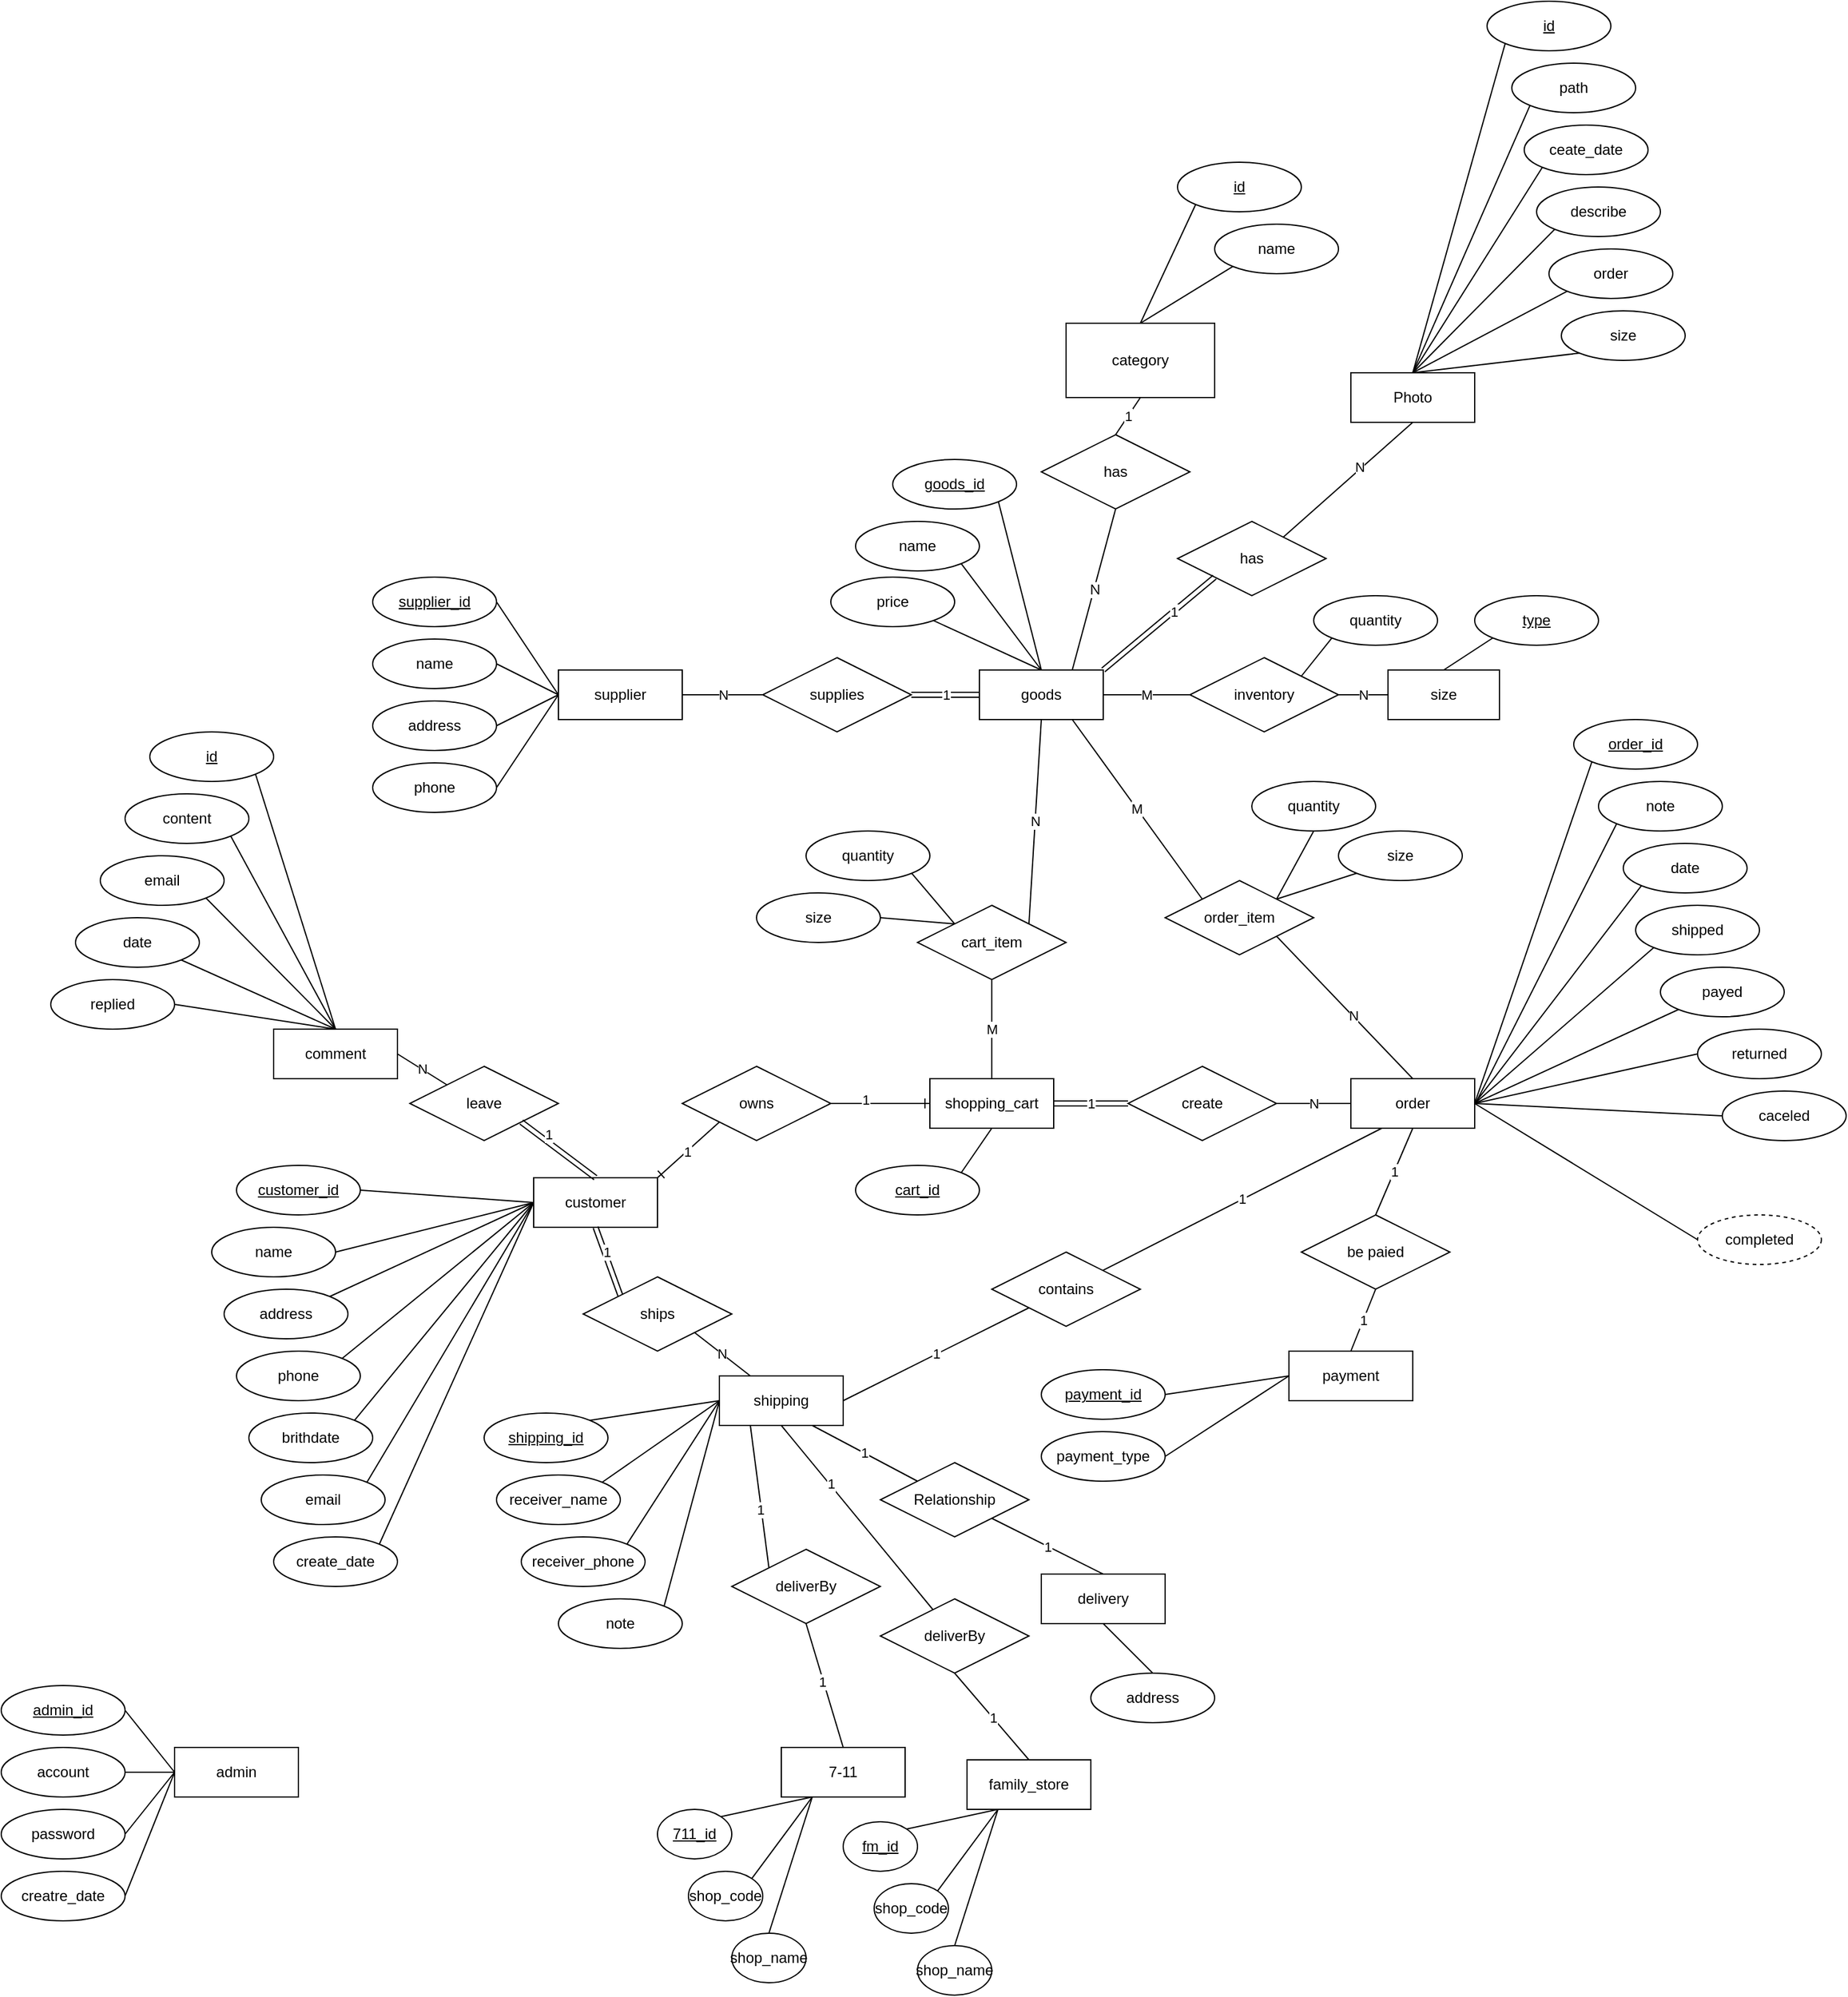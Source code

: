 <mxfile version="13.10.4" type="github">
  <diagram id="R2lEEEUBdFMjLlhIrx00" name="Page-1">
    <mxGraphModel dx="1838" dy="616" grid="1" gridSize="10" guides="1" tooltips="1" connect="1" arrows="1" fold="1" page="1" pageScale="1" pageWidth="850" pageHeight="1100" math="0" shadow="0" extFonts="Permanent Marker^https://fonts.googleapis.com/css?family=Permanent+Marker">
      <root>
        <mxCell id="0" />
        <mxCell id="1" parent="0" />
        <mxCell id="oOxEvFH_zBwJxt1--HLs-2" value="supplier" style="rounded=0;whiteSpace=wrap;html=1;" parent="1" vertex="1">
          <mxGeometry x="200" y="750" width="100" height="40" as="geometry" />
        </mxCell>
        <mxCell id="oOxEvFH_zBwJxt1--HLs-12" value="goods" style="whiteSpace=wrap;html=1;align=center;" parent="1" vertex="1">
          <mxGeometry x="540" y="750" width="100" height="40" as="geometry" />
        </mxCell>
        <mxCell id="oOxEvFH_zBwJxt1--HLs-14" value="supplies" style="shape=rhombus;perimeter=rhombusPerimeter;whiteSpace=wrap;html=1;align=center;" parent="1" vertex="1">
          <mxGeometry x="365" y="740" width="120" height="60" as="geometry" />
        </mxCell>
        <mxCell id="oOxEvFH_zBwJxt1--HLs-15" value="N" style="endArrow=none;html=1;rounded=0;exitX=1;exitY=0.5;exitDx=0;exitDy=0;entryX=0;entryY=0.5;entryDx=0;entryDy=0;" parent="1" source="oOxEvFH_zBwJxt1--HLs-2" target="oOxEvFH_zBwJxt1--HLs-14" edge="1">
          <mxGeometry relative="1" as="geometry">
            <mxPoint x="270" y="825" as="sourcePoint" />
            <mxPoint x="430" y="825" as="targetPoint" />
          </mxGeometry>
        </mxCell>
        <mxCell id="oOxEvFH_zBwJxt1--HLs-24" value="name" style="ellipse;whiteSpace=wrap;html=1;align=center;" parent="1" vertex="1">
          <mxGeometry x="440" y="630" width="100" height="40" as="geometry" />
        </mxCell>
        <mxCell id="oOxEvFH_zBwJxt1--HLs-25" value="price" style="ellipse;whiteSpace=wrap;html=1;align=center;" parent="1" vertex="1">
          <mxGeometry x="420" y="675" width="100" height="40" as="geometry" />
        </mxCell>
        <mxCell id="oOxEvFH_zBwJxt1--HLs-26" value="size" style="whiteSpace=wrap;html=1;align=center;" parent="1" vertex="1">
          <mxGeometry x="870" y="750" width="90" height="40" as="geometry" />
        </mxCell>
        <mxCell id="oOxEvFH_zBwJxt1--HLs-31" value="inventory" style="shape=rhombus;perimeter=rhombusPerimeter;whiteSpace=wrap;html=1;align=center;" parent="1" vertex="1">
          <mxGeometry x="710" y="740" width="120" height="60" as="geometry" />
        </mxCell>
        <mxCell id="oOxEvFH_zBwJxt1--HLs-35" value="type" style="ellipse;whiteSpace=wrap;html=1;align=center;fontStyle=4" parent="1" vertex="1">
          <mxGeometry x="940" y="690" width="100" height="40" as="geometry" />
        </mxCell>
        <mxCell id="oOxEvFH_zBwJxt1--HLs-39" value="customer" style="whiteSpace=wrap;html=1;align=center;" parent="1" vertex="1">
          <mxGeometry x="180" y="1160" width="100" height="40" as="geometry" />
        </mxCell>
        <mxCell id="oOxEvFH_zBwJxt1--HLs-50" value="brithdate" style="ellipse;whiteSpace=wrap;html=1;align=center;" parent="1" vertex="1">
          <mxGeometry x="-50" y="1350" width="100" height="40" as="geometry" />
        </mxCell>
        <mxCell id="oOxEvFH_zBwJxt1--HLs-52" value="customer_id" style="ellipse;whiteSpace=wrap;html=1;align=center;fontStyle=4;" parent="1" vertex="1">
          <mxGeometry x="-60" y="1150" width="100" height="40" as="geometry" />
        </mxCell>
        <mxCell id="oOxEvFH_zBwJxt1--HLs-54" value="name" style="ellipse;whiteSpace=wrap;html=1;align=center;" parent="1" vertex="1">
          <mxGeometry x="-80" y="1200" width="100" height="40" as="geometry" />
        </mxCell>
        <mxCell id="oOxEvFH_zBwJxt1--HLs-56" value="address" style="ellipse;whiteSpace=wrap;html=1;align=center;" parent="1" vertex="1">
          <mxGeometry x="-70" y="1250" width="100" height="40" as="geometry" />
        </mxCell>
        <mxCell id="oOxEvFH_zBwJxt1--HLs-59" value="phone" style="ellipse;whiteSpace=wrap;html=1;align=center;" parent="1" vertex="1">
          <mxGeometry x="-60" y="1300" width="100" height="40" as="geometry" />
        </mxCell>
        <mxCell id="oOxEvFH_zBwJxt1--HLs-62" value="owns" style="shape=rhombus;perimeter=rhombusPerimeter;whiteSpace=wrap;html=1;align=center;" parent="1" vertex="1">
          <mxGeometry x="300" y="1070" width="120" height="60" as="geometry" />
        </mxCell>
        <mxCell id="oOxEvFH_zBwJxt1--HLs-65" value="shopping_cart" style="whiteSpace=wrap;html=1;align=center;" parent="1" vertex="1">
          <mxGeometry x="500" y="1080" width="100" height="40" as="geometry" />
        </mxCell>
        <mxCell id="oOxEvFH_zBwJxt1--HLs-66" value="" style="edgeStyle=entityRelationEdgeStyle;fontSize=12;html=1;endArrow=ERone;endFill=1;exitX=1;exitY=0.5;exitDx=0;exitDy=0;entryX=0;entryY=0.5;entryDx=0;entryDy=0;" parent="1" source="oOxEvFH_zBwJxt1--HLs-62" target="oOxEvFH_zBwJxt1--HLs-65" edge="1">
          <mxGeometry width="100" height="100" relative="1" as="geometry">
            <mxPoint x="520" y="1010" as="sourcePoint" />
            <mxPoint x="620" y="910" as="targetPoint" />
          </mxGeometry>
        </mxCell>
        <mxCell id="XBgGQnRStCOIRxieUEA--50" value="1" style="edgeLabel;html=1;align=center;verticalAlign=middle;resizable=0;points=[];" parent="oOxEvFH_zBwJxt1--HLs-66" vertex="1" connectable="0">
          <mxGeometry x="-0.3" y="3" relative="1" as="geometry">
            <mxPoint as="offset" />
          </mxGeometry>
        </mxCell>
        <mxCell id="oOxEvFH_zBwJxt1--HLs-69" value="cart_id" style="ellipse;whiteSpace=wrap;html=1;align=center;fontStyle=4;" parent="1" vertex="1">
          <mxGeometry x="440" y="1150" width="100" height="40" as="geometry" />
        </mxCell>
        <mxCell id="oOxEvFH_zBwJxt1--HLs-85" value="email" style="ellipse;whiteSpace=wrap;html=1;align=center;" parent="1" vertex="1">
          <mxGeometry x="-40" y="1400" width="100" height="40" as="geometry" />
        </mxCell>
        <mxCell id="oOxEvFH_zBwJxt1--HLs-100" value="" style="fontSize=12;html=1;endArrow=ERone;endFill=1;entryX=1;entryY=0;entryDx=0;entryDy=0;exitX=0;exitY=1;exitDx=0;exitDy=0;" parent="1" source="oOxEvFH_zBwJxt1--HLs-62" target="oOxEvFH_zBwJxt1--HLs-39" edge="1">
          <mxGeometry width="100" height="100" relative="1" as="geometry">
            <mxPoint x="280" y="970" as="sourcePoint" />
            <mxPoint x="330" y="1100" as="targetPoint" />
          </mxGeometry>
        </mxCell>
        <mxCell id="XBgGQnRStCOIRxieUEA--49" value="1" style="edgeLabel;html=1;align=center;verticalAlign=middle;resizable=0;points=[];" parent="oOxEvFH_zBwJxt1--HLs-100" vertex="1" connectable="0">
          <mxGeometry x="0.061" relative="1" as="geometry">
            <mxPoint as="offset" />
          </mxGeometry>
        </mxCell>
        <mxCell id="oOxEvFH_zBwJxt1--HLs-104" value="quantity" style="ellipse;whiteSpace=wrap;html=1;align=center;" parent="1" vertex="1">
          <mxGeometry x="400" y="880" width="100" height="40" as="geometry" />
        </mxCell>
        <mxCell id="oOxEvFH_zBwJxt1--HLs-108" value="" style="endArrow=none;html=1;rounded=0;entryX=1;entryY=1;entryDx=0;entryDy=0;exitX=0;exitY=0;exitDx=0;exitDy=0;" parent="1" source="oOxEvFH_zBwJxt1--HLs-117" target="oOxEvFH_zBwJxt1--HLs-104" edge="1">
          <mxGeometry relative="1" as="geometry">
            <mxPoint x="425" y="890" as="sourcePoint" />
            <mxPoint x="650" y="940" as="targetPoint" />
          </mxGeometry>
        </mxCell>
        <mxCell id="oOxEvFH_zBwJxt1--HLs-109" value="supplier_id" style="ellipse;whiteSpace=wrap;html=1;align=center;fontStyle=4;" parent="1" vertex="1">
          <mxGeometry x="50" y="675" width="100" height="40" as="geometry" />
        </mxCell>
        <mxCell id="oOxEvFH_zBwJxt1--HLs-110" value="name" style="ellipse;whiteSpace=wrap;html=1;align=center;" parent="1" vertex="1">
          <mxGeometry x="50" y="725" width="100" height="40" as="geometry" />
        </mxCell>
        <mxCell id="oOxEvFH_zBwJxt1--HLs-111" value="address" style="ellipse;whiteSpace=wrap;html=1;align=center;" parent="1" vertex="1">
          <mxGeometry x="50" y="775" width="100" height="40" as="geometry" />
        </mxCell>
        <mxCell id="oOxEvFH_zBwJxt1--HLs-112" value="phone" style="ellipse;whiteSpace=wrap;html=1;align=center;" parent="1" vertex="1">
          <mxGeometry x="50" y="825" width="100" height="40" as="geometry" />
        </mxCell>
        <mxCell id="oOxEvFH_zBwJxt1--HLs-113" value="" style="endArrow=none;html=1;rounded=0;exitX=1;exitY=0.5;exitDx=0;exitDy=0;entryX=0;entryY=0.5;entryDx=0;entryDy=0;" parent="1" source="oOxEvFH_zBwJxt1--HLs-110" target="oOxEvFH_zBwJxt1--HLs-2" edge="1">
          <mxGeometry relative="1" as="geometry">
            <mxPoint x="190" y="679.5" as="sourcePoint" />
            <mxPoint x="350" y="679.5" as="targetPoint" />
          </mxGeometry>
        </mxCell>
        <mxCell id="oOxEvFH_zBwJxt1--HLs-114" value="" style="endArrow=none;html=1;rounded=0;exitX=1;exitY=0.5;exitDx=0;exitDy=0;entryX=0;entryY=0.5;entryDx=0;entryDy=0;" parent="1" source="oOxEvFH_zBwJxt1--HLs-109" target="oOxEvFH_zBwJxt1--HLs-2" edge="1">
          <mxGeometry relative="1" as="geometry">
            <mxPoint x="490" y="790" as="sourcePoint" />
            <mxPoint x="650" y="790" as="targetPoint" />
          </mxGeometry>
        </mxCell>
        <mxCell id="oOxEvFH_zBwJxt1--HLs-115" value="" style="endArrow=none;html=1;rounded=0;exitX=1;exitY=0.5;exitDx=0;exitDy=0;entryX=0;entryY=0.5;entryDx=0;entryDy=0;" parent="1" source="oOxEvFH_zBwJxt1--HLs-111" target="oOxEvFH_zBwJxt1--HLs-2" edge="1">
          <mxGeometry relative="1" as="geometry">
            <mxPoint x="490" y="790" as="sourcePoint" />
            <mxPoint x="650" y="790" as="targetPoint" />
          </mxGeometry>
        </mxCell>
        <mxCell id="oOxEvFH_zBwJxt1--HLs-116" value="" style="endArrow=none;html=1;rounded=0;exitX=1;exitY=0.5;exitDx=0;exitDy=0;entryX=0;entryY=0.5;entryDx=0;entryDy=0;" parent="1" source="oOxEvFH_zBwJxt1--HLs-112" target="oOxEvFH_zBwJxt1--HLs-2" edge="1">
          <mxGeometry relative="1" as="geometry">
            <mxPoint x="490" y="790" as="sourcePoint" />
            <mxPoint x="650" y="790" as="targetPoint" />
          </mxGeometry>
        </mxCell>
        <mxCell id="oOxEvFH_zBwJxt1--HLs-117" value="cart_item" style="shape=rhombus;perimeter=rhombusPerimeter;whiteSpace=wrap;html=1;align=center;" parent="1" vertex="1">
          <mxGeometry x="490" y="940" width="120" height="60" as="geometry" />
        </mxCell>
        <mxCell id="oOxEvFH_zBwJxt1--HLs-132" value="create" style="shape=rhombus;perimeter=rhombusPerimeter;whiteSpace=wrap;html=1;align=center;" parent="1" vertex="1">
          <mxGeometry x="660" y="1070" width="120" height="60" as="geometry" />
        </mxCell>
        <mxCell id="oOxEvFH_zBwJxt1--HLs-139" value="shipping" style="whiteSpace=wrap;html=1;align=center;" parent="1" vertex="1">
          <mxGeometry x="330" y="1320" width="100" height="40" as="geometry" />
        </mxCell>
        <mxCell id="oOxEvFH_zBwJxt1--HLs-140" value="shipping_id" style="ellipse;whiteSpace=wrap;html=1;align=center;fontStyle=4;" parent="1" vertex="1">
          <mxGeometry x="140" y="1350" width="100" height="40" as="geometry" />
        </mxCell>
        <mxCell id="oOxEvFH_zBwJxt1--HLs-141" value="" style="endArrow=none;html=1;rounded=0;entryX=0;entryY=0.5;entryDx=0;entryDy=0;exitX=1;exitY=0;exitDx=0;exitDy=0;" parent="1" source="oOxEvFH_zBwJxt1--HLs-140" target="oOxEvFH_zBwJxt1--HLs-139" edge="1">
          <mxGeometry relative="1" as="geometry">
            <mxPoint x="400" y="1520" as="sourcePoint" />
            <mxPoint x="450" y="1470" as="targetPoint" />
          </mxGeometry>
        </mxCell>
        <mxCell id="oOxEvFH_zBwJxt1--HLs-142" value="ships" style="shape=rhombus;perimeter=rhombusPerimeter;whiteSpace=wrap;html=1;align=center;" parent="1" vertex="1">
          <mxGeometry x="220" y="1240" width="120" height="60" as="geometry" />
        </mxCell>
        <mxCell id="oOxEvFH_zBwJxt1--HLs-159" value="order" style="whiteSpace=wrap;html=1;align=center;" parent="1" vertex="1">
          <mxGeometry x="840" y="1080" width="100" height="40" as="geometry" />
        </mxCell>
        <mxCell id="oOxEvFH_zBwJxt1--HLs-162" value="be paied" style="shape=rhombus;perimeter=rhombusPerimeter;whiteSpace=wrap;html=1;align=center;" parent="1" vertex="1">
          <mxGeometry x="800" y="1190" width="120" height="60" as="geometry" />
        </mxCell>
        <mxCell id="oOxEvFH_zBwJxt1--HLs-169" value="contains" style="shape=rhombus;perimeter=rhombusPerimeter;whiteSpace=wrap;html=1;align=center;" parent="1" vertex="1">
          <mxGeometry x="550" y="1220" width="120" height="60" as="geometry" />
        </mxCell>
        <mxCell id="oOxEvFH_zBwJxt1--HLs-170" value="order_id" style="ellipse;whiteSpace=wrap;html=1;align=center;fontStyle=4;" parent="1" vertex="1">
          <mxGeometry x="1020" y="790" width="100" height="40" as="geometry" />
        </mxCell>
        <mxCell id="oOxEvFH_zBwJxt1--HLs-171" value="" style="endArrow=none;html=1;rounded=0;shadow=0;exitX=1;exitY=0.5;exitDx=0;exitDy=0;entryX=0;entryY=1;entryDx=0;entryDy=0;" parent="1" source="oOxEvFH_zBwJxt1--HLs-159" target="oOxEvFH_zBwJxt1--HLs-170" edge="1">
          <mxGeometry relative="1" as="geometry">
            <mxPoint x="320" y="1110" as="sourcePoint" />
            <mxPoint x="480" y="1110" as="targetPoint" />
          </mxGeometry>
        </mxCell>
        <mxCell id="oOxEvFH_zBwJxt1--HLs-174" value="" style="endArrow=none;html=1;rounded=0;shadow=0;exitX=1;exitY=0.5;exitDx=0;exitDy=0;entryX=0;entryY=0.5;entryDx=0;entryDy=0;" parent="1" source="oOxEvFH_zBwJxt1--HLs-54" target="oOxEvFH_zBwJxt1--HLs-39" edge="1">
          <mxGeometry relative="1" as="geometry">
            <mxPoint x="90" y="1140" as="sourcePoint" />
            <mxPoint x="560" y="1150" as="targetPoint" />
          </mxGeometry>
        </mxCell>
        <mxCell id="oOxEvFH_zBwJxt1--HLs-176" value="" style="endArrow=none;html=1;rounded=0;shadow=0;exitX=1;exitY=0;exitDx=0;exitDy=0;entryX=0;entryY=0.5;entryDx=0;entryDy=0;" parent="1" source="oOxEvFH_zBwJxt1--HLs-56" target="oOxEvFH_zBwJxt1--HLs-39" edge="1">
          <mxGeometry relative="1" as="geometry">
            <mxPoint x="90" y="1190" as="sourcePoint" />
            <mxPoint x="130" y="1120" as="targetPoint" />
          </mxGeometry>
        </mxCell>
        <mxCell id="oOxEvFH_zBwJxt1--HLs-177" value="" style="endArrow=none;html=1;rounded=0;shadow=0;exitX=1;exitY=0;exitDx=0;exitDy=0;entryX=0;entryY=0.5;entryDx=0;entryDy=0;" parent="1" source="oOxEvFH_zBwJxt1--HLs-59" target="oOxEvFH_zBwJxt1--HLs-39" edge="1">
          <mxGeometry relative="1" as="geometry">
            <mxPoint x="90" y="1240" as="sourcePoint" />
            <mxPoint x="190" y="1150" as="targetPoint" />
          </mxGeometry>
        </mxCell>
        <mxCell id="oOxEvFH_zBwJxt1--HLs-178" value="" style="endArrow=none;html=1;rounded=0;shadow=0;exitX=1;exitY=0;exitDx=0;exitDy=0;entryX=0;entryY=0.5;entryDx=0;entryDy=0;" parent="1" source="oOxEvFH_zBwJxt1--HLs-50" target="oOxEvFH_zBwJxt1--HLs-39" edge="1">
          <mxGeometry relative="1" as="geometry">
            <mxPoint x="90" y="1290" as="sourcePoint" />
            <mxPoint x="200" y="1160" as="targetPoint" />
          </mxGeometry>
        </mxCell>
        <mxCell id="oOxEvFH_zBwJxt1--HLs-179" value="" style="endArrow=none;html=1;rounded=0;shadow=0;entryX=0;entryY=0.5;entryDx=0;entryDy=0;exitX=1;exitY=0.5;exitDx=0;exitDy=0;" parent="1" source="oOxEvFH_zBwJxt1--HLs-52" target="oOxEvFH_zBwJxt1--HLs-39" edge="1">
          <mxGeometry relative="1" as="geometry">
            <mxPoint x="70" y="1290" as="sourcePoint" />
            <mxPoint x="140" y="1160" as="targetPoint" />
          </mxGeometry>
        </mxCell>
        <mxCell id="oOxEvFH_zBwJxt1--HLs-180" value="" style="endArrow=none;html=1;rounded=0;shadow=0;exitX=1;exitY=0;exitDx=0;exitDy=0;entryX=0;entryY=0.5;entryDx=0;entryDy=0;" parent="1" source="oOxEvFH_zBwJxt1--HLs-85" target="oOxEvFH_zBwJxt1--HLs-39" edge="1">
          <mxGeometry relative="1" as="geometry">
            <mxPoint x="90" y="1390" as="sourcePoint" />
            <mxPoint x="220" y="1180" as="targetPoint" />
          </mxGeometry>
        </mxCell>
        <mxCell id="oOxEvFH_zBwJxt1--HLs-181" value="" style="endArrow=none;html=1;rounded=0;entryX=1;entryY=1;entryDx=0;entryDy=0;exitX=0.5;exitY=0;exitDx=0;exitDy=0;" parent="1" source="oOxEvFH_zBwJxt1--HLs-12" target="oOxEvFH_zBwJxt1--HLs-24" edge="1">
          <mxGeometry relative="1" as="geometry">
            <mxPoint x="190" y="935" as="sourcePoint" />
            <mxPoint x="90" y="950" as="targetPoint" />
          </mxGeometry>
        </mxCell>
        <mxCell id="oOxEvFH_zBwJxt1--HLs-182" value="" style="endArrow=none;html=1;rounded=0;entryX=1;entryY=1;entryDx=0;entryDy=0;exitX=0.5;exitY=0;exitDx=0;exitDy=0;" parent="1" source="oOxEvFH_zBwJxt1--HLs-12" target="17tg35nrNF-7oLQtFdMf-4" edge="1">
          <mxGeometry relative="1" as="geometry">
            <mxPoint x="200" y="945" as="sourcePoint" />
            <mxPoint x="565.355" y="574.142" as="targetPoint" />
          </mxGeometry>
        </mxCell>
        <mxCell id="oOxEvFH_zBwJxt1--HLs-183" value="" style="endArrow=none;html=1;rounded=0;exitX=0.5;exitY=0;exitDx=0;exitDy=0;" parent="1" source="oOxEvFH_zBwJxt1--HLs-12" target="oOxEvFH_zBwJxt1--HLs-25" edge="1">
          <mxGeometry relative="1" as="geometry">
            <mxPoint x="210" y="955" as="sourcePoint" />
            <mxPoint x="110" y="970" as="targetPoint" />
          </mxGeometry>
        </mxCell>
        <mxCell id="oOxEvFH_zBwJxt1--HLs-184" value="" style="endArrow=none;html=1;rounded=0;entryX=0;entryY=1;entryDx=0;entryDy=0;exitX=0.5;exitY=0;exitDx=0;exitDy=0;" parent="1" source="oOxEvFH_zBwJxt1--HLs-26" target="oOxEvFH_zBwJxt1--HLs-35" edge="1">
          <mxGeometry relative="1" as="geometry">
            <mxPoint x="400" y="965" as="sourcePoint" />
            <mxPoint x="300" y="980" as="targetPoint" />
          </mxGeometry>
        </mxCell>
        <mxCell id="fRMK5i2vllKmALMpkC2B-8" value="quantity" style="ellipse;whiteSpace=wrap;html=1;align=center;" parent="1" vertex="1">
          <mxGeometry x="810" y="690" width="100" height="40" as="geometry" />
        </mxCell>
        <mxCell id="fRMK5i2vllKmALMpkC2B-11" value="" style="endArrow=none;html=1;rounded=0;entryX=0;entryY=1;entryDx=0;entryDy=0;exitX=1;exitY=0;exitDx=0;exitDy=0;" parent="1" source="oOxEvFH_zBwJxt1--HLs-31" target="fRMK5i2vllKmALMpkC2B-8" edge="1">
          <mxGeometry relative="1" as="geometry">
            <mxPoint x="1100" y="500" as="sourcePoint" />
            <mxPoint x="1140" y="740" as="targetPoint" />
          </mxGeometry>
        </mxCell>
        <mxCell id="17tg35nrNF-7oLQtFdMf-4" value="goods_id" style="ellipse;whiteSpace=wrap;html=1;align=center;fontStyle=4;" parent="1" vertex="1">
          <mxGeometry x="470" y="580" width="100" height="40" as="geometry" />
        </mxCell>
        <mxCell id="XBgGQnRStCOIRxieUEA--2" value="category" style="rounded=0;whiteSpace=wrap;html=1;" parent="1" vertex="1">
          <mxGeometry x="610" y="470" width="120" height="60" as="geometry" />
        </mxCell>
        <mxCell id="XBgGQnRStCOIRxieUEA--5" value="has" style="shape=rhombus;perimeter=rhombusPerimeter;whiteSpace=wrap;html=1;align=center;" parent="1" vertex="1">
          <mxGeometry x="590" y="560" width="120" height="60" as="geometry" />
        </mxCell>
        <mxCell id="XBgGQnRStCOIRxieUEA--10" value="1" style="endArrow=none;html=1;rounded=0;entryX=0.5;entryY=1;entryDx=0;entryDy=0;exitX=0.5;exitY=0;exitDx=0;exitDy=0;" parent="1" source="XBgGQnRStCOIRxieUEA--5" target="XBgGQnRStCOIRxieUEA--2" edge="1">
          <mxGeometry relative="1" as="geometry">
            <mxPoint x="640" y="530" as="sourcePoint" />
            <mxPoint x="750" y="805" as="targetPoint" />
          </mxGeometry>
        </mxCell>
        <mxCell id="XBgGQnRStCOIRxieUEA--13" value="name" style="ellipse;whiteSpace=wrap;html=1;align=center;" parent="1" vertex="1">
          <mxGeometry x="730" y="390" width="100" height="40" as="geometry" />
        </mxCell>
        <mxCell id="XBgGQnRStCOIRxieUEA--14" value="" style="endArrow=none;html=1;rounded=0;exitX=0.5;exitY=0;exitDx=0;exitDy=0;entryX=0;entryY=1;entryDx=0;entryDy=0;" parent="1" source="XBgGQnRStCOIRxieUEA--2" target="XBgGQnRStCOIRxieUEA--13" edge="1">
          <mxGeometry relative="1" as="geometry">
            <mxPoint x="680" y="775" as="sourcePoint" />
            <mxPoint x="570" y="360" as="targetPoint" />
          </mxGeometry>
        </mxCell>
        <mxCell id="XBgGQnRStCOIRxieUEA--16" value="Ｎ" style="endArrow=none;html=1;rounded=0;entryX=0.5;entryY=1;entryDx=0;entryDy=0;exitX=0.75;exitY=0;exitDx=0;exitDy=0;" parent="1" source="oOxEvFH_zBwJxt1--HLs-12" target="XBgGQnRStCOIRxieUEA--5" edge="1">
          <mxGeometry relative="1" as="geometry">
            <mxPoint x="640" y="810" as="sourcePoint" />
            <mxPoint x="800" y="810" as="targetPoint" />
          </mxGeometry>
        </mxCell>
        <mxCell id="XBgGQnRStCOIRxieUEA--20" value="Photo" style="whiteSpace=wrap;html=1;align=center;" parent="1" vertex="1">
          <mxGeometry x="840" y="510" width="100" height="40" as="geometry" />
        </mxCell>
        <mxCell id="XBgGQnRStCOIRxieUEA--21" value="" style="endArrow=none;html=1;rounded=0;entryX=0.5;entryY=1;entryDx=0;entryDy=0;exitX=0.708;exitY=0.219;exitDx=0;exitDy=0;exitPerimeter=0;" parent="1" source="XBgGQnRStCOIRxieUEA--28" target="XBgGQnRStCOIRxieUEA--20" edge="1">
          <mxGeometry relative="1" as="geometry">
            <mxPoint x="780" y="650" as="sourcePoint" />
            <mxPoint x="890" y="660" as="targetPoint" />
          </mxGeometry>
        </mxCell>
        <mxCell id="XBgGQnRStCOIRxieUEA--36" value="N" style="edgeLabel;html=1;align=center;verticalAlign=middle;resizable=0;points=[];" parent="XBgGQnRStCOIRxieUEA--21" vertex="1" connectable="0">
          <mxGeometry x="0.204" y="2" relative="1" as="geometry">
            <mxPoint as="offset" />
          </mxGeometry>
        </mxCell>
        <mxCell id="XBgGQnRStCOIRxieUEA--22" value="id" style="ellipse;whiteSpace=wrap;html=1;align=center;fontStyle=4;" parent="1" vertex="1">
          <mxGeometry x="950" y="210" width="100" height="40" as="geometry" />
        </mxCell>
        <mxCell id="XBgGQnRStCOIRxieUEA--23" value="id" style="ellipse;whiteSpace=wrap;html=1;align=center;fontStyle=4;" parent="1" vertex="1">
          <mxGeometry x="700" y="340" width="100" height="40" as="geometry" />
        </mxCell>
        <mxCell id="XBgGQnRStCOIRxieUEA--24" value="" style="endArrow=none;html=1;rounded=0;entryX=0;entryY=1;entryDx=0;entryDy=0;exitX=0.5;exitY=0;exitDx=0;exitDy=0;" parent="1" source="XBgGQnRStCOIRxieUEA--2" target="XBgGQnRStCOIRxieUEA--23" edge="1">
          <mxGeometry relative="1" as="geometry">
            <mxPoint x="690" y="645" as="sourcePoint" />
            <mxPoint x="750" y="355" as="targetPoint" />
          </mxGeometry>
        </mxCell>
        <mxCell id="XBgGQnRStCOIRxieUEA--25" value="" style="endArrow=none;html=1;rounded=0;entryX=0;entryY=1;entryDx=0;entryDy=0;exitX=0.5;exitY=0;exitDx=0;exitDy=0;" parent="1" source="XBgGQnRStCOIRxieUEA--20" target="XBgGQnRStCOIRxieUEA--22" edge="1">
          <mxGeometry relative="1" as="geometry">
            <mxPoint x="770" y="660" as="sourcePoint" />
            <mxPoint x="930" y="660" as="targetPoint" />
          </mxGeometry>
        </mxCell>
        <mxCell id="XBgGQnRStCOIRxieUEA--26" value="path" style="ellipse;whiteSpace=wrap;html=1;align=center;" parent="1" vertex="1">
          <mxGeometry x="970" y="260" width="100" height="40" as="geometry" />
        </mxCell>
        <mxCell id="XBgGQnRStCOIRxieUEA--28" value="has" style="shape=rhombus;perimeter=rhombusPerimeter;whiteSpace=wrap;html=1;align=center;" parent="1" vertex="1">
          <mxGeometry x="700" y="630" width="120" height="60" as="geometry" />
        </mxCell>
        <mxCell id="XBgGQnRStCOIRxieUEA--30" value="" style="endArrow=none;html=1;rounded=0;entryX=0;entryY=1;entryDx=0;entryDy=0;exitX=0.5;exitY=0;exitDx=0;exitDy=0;" parent="1" source="XBgGQnRStCOIRxieUEA--20" target="XBgGQnRStCOIRxieUEA--26" edge="1">
          <mxGeometry relative="1" as="geometry">
            <mxPoint x="690" y="660" as="sourcePoint" />
            <mxPoint x="850" y="660" as="targetPoint" />
          </mxGeometry>
        </mxCell>
        <mxCell id="XBgGQnRStCOIRxieUEA--33" value="" style="shape=link;html=1;rounded=0;entryX=0;entryY=1;entryDx=0;entryDy=0;exitX=1;exitY=0;exitDx=0;exitDy=0;" parent="1" source="oOxEvFH_zBwJxt1--HLs-12" target="XBgGQnRStCOIRxieUEA--28" edge="1">
          <mxGeometry relative="1" as="geometry">
            <mxPoint x="690" y="660" as="sourcePoint" />
            <mxPoint x="850" y="660" as="targetPoint" />
          </mxGeometry>
        </mxCell>
        <mxCell id="XBgGQnRStCOIRxieUEA--34" value="" style="resizable=0;html=1;align=right;verticalAlign=bottom;" parent="XBgGQnRStCOIRxieUEA--33" connectable="0" vertex="1">
          <mxGeometry x="1" relative="1" as="geometry" />
        </mxCell>
        <mxCell id="XBgGQnRStCOIRxieUEA--35" value="1" style="edgeLabel;html=1;align=center;verticalAlign=middle;resizable=0;points=[];" parent="XBgGQnRStCOIRxieUEA--33" vertex="1" connectable="0">
          <mxGeometry x="0.255" relative="1" as="geometry">
            <mxPoint as="offset" />
          </mxGeometry>
        </mxCell>
        <mxCell id="XBgGQnRStCOIRxieUEA--37" value="ceate_date" style="ellipse;whiteSpace=wrap;html=1;align=center;" parent="1" vertex="1">
          <mxGeometry x="980" y="310" width="100" height="40" as="geometry" />
        </mxCell>
        <mxCell id="XBgGQnRStCOIRxieUEA--38" value="describe" style="ellipse;whiteSpace=wrap;html=1;align=center;" parent="1" vertex="1">
          <mxGeometry x="990" y="360" width="100" height="40" as="geometry" />
        </mxCell>
        <mxCell id="XBgGQnRStCOIRxieUEA--40" value="order" style="ellipse;whiteSpace=wrap;html=1;align=center;" parent="1" vertex="1">
          <mxGeometry x="1000" y="410" width="100" height="40" as="geometry" />
        </mxCell>
        <mxCell id="XBgGQnRStCOIRxieUEA--42" value="size" style="ellipse;whiteSpace=wrap;html=1;align=center;" parent="1" vertex="1">
          <mxGeometry x="1010" y="460" width="100" height="40" as="geometry" />
        </mxCell>
        <mxCell id="XBgGQnRStCOIRxieUEA--43" value="" style="endArrow=none;html=1;rounded=0;entryX=0;entryY=1;entryDx=0;entryDy=0;exitX=0.5;exitY=0;exitDx=0;exitDy=0;" parent="1" source="XBgGQnRStCOIRxieUEA--20" target="XBgGQnRStCOIRxieUEA--37" edge="1">
          <mxGeometry relative="1" as="geometry">
            <mxPoint x="910" y="580" as="sourcePoint" />
            <mxPoint x="1070" y="580" as="targetPoint" />
          </mxGeometry>
        </mxCell>
        <mxCell id="XBgGQnRStCOIRxieUEA--44" value="" style="endArrow=none;html=1;rounded=0;entryX=0;entryY=1;entryDx=0;entryDy=0;exitX=0.5;exitY=0;exitDx=0;exitDy=0;" parent="1" source="XBgGQnRStCOIRxieUEA--20" target="XBgGQnRStCOIRxieUEA--38" edge="1">
          <mxGeometry relative="1" as="geometry">
            <mxPoint x="900" y="520" as="sourcePoint" />
            <mxPoint x="1084.645" y="434.142" as="targetPoint" />
          </mxGeometry>
        </mxCell>
        <mxCell id="XBgGQnRStCOIRxieUEA--45" value="" style="endArrow=none;html=1;rounded=0;entryX=0;entryY=1;entryDx=0;entryDy=0;exitX=0.5;exitY=0;exitDx=0;exitDy=0;" parent="1" source="XBgGQnRStCOIRxieUEA--20" target="XBgGQnRStCOIRxieUEA--40" edge="1">
          <mxGeometry relative="1" as="geometry">
            <mxPoint x="910" y="530" as="sourcePoint" />
            <mxPoint x="1094.645" y="444.142" as="targetPoint" />
          </mxGeometry>
        </mxCell>
        <mxCell id="XBgGQnRStCOIRxieUEA--46" value="" style="endArrow=none;html=1;rounded=0;entryX=0;entryY=1;entryDx=0;entryDy=0;" parent="1" target="XBgGQnRStCOIRxieUEA--42" edge="1">
          <mxGeometry relative="1" as="geometry">
            <mxPoint x="890" y="510" as="sourcePoint" />
            <mxPoint x="1104.645" y="534.142" as="targetPoint" />
          </mxGeometry>
        </mxCell>
        <mxCell id="XBgGQnRStCOIRxieUEA--47" value="comment" style="whiteSpace=wrap;html=1;align=center;" parent="1" vertex="1">
          <mxGeometry x="-30" y="1040" width="100" height="40" as="geometry" />
        </mxCell>
        <mxCell id="XBgGQnRStCOIRxieUEA--48" value="leave" style="shape=rhombus;perimeter=rhombusPerimeter;whiteSpace=wrap;html=1;align=center;" parent="1" vertex="1">
          <mxGeometry x="80" y="1070" width="120" height="60" as="geometry" />
        </mxCell>
        <mxCell id="XBgGQnRStCOIRxieUEA--52" value="id" style="ellipse;whiteSpace=wrap;html=1;align=center;fontStyle=4;" parent="1" vertex="1">
          <mxGeometry x="-130" y="800" width="100" height="40" as="geometry" />
        </mxCell>
        <mxCell id="XBgGQnRStCOIRxieUEA--53" value="" style="endArrow=none;html=1;rounded=0;exitX=1;exitY=0.5;exitDx=0;exitDy=0;entryX=0;entryY=0;entryDx=0;entryDy=0;" parent="1" source="XBgGQnRStCOIRxieUEA--47" target="XBgGQnRStCOIRxieUEA--48" edge="1">
          <mxGeometry relative="1" as="geometry">
            <mxPoint x="-50" y="1100" as="sourcePoint" />
            <mxPoint x="110" y="1100" as="targetPoint" />
          </mxGeometry>
        </mxCell>
        <mxCell id="XBgGQnRStCOIRxieUEA--58" value="N" style="edgeLabel;html=1;align=center;verticalAlign=middle;resizable=0;points=[];" parent="XBgGQnRStCOIRxieUEA--53" vertex="1" connectable="0">
          <mxGeometry x="0.019" y="1" relative="1" as="geometry">
            <mxPoint x="-1" as="offset" />
          </mxGeometry>
        </mxCell>
        <mxCell id="XBgGQnRStCOIRxieUEA--55" value="" style="shape=link;html=1;rounded=0;entryX=0.5;entryY=0;entryDx=0;entryDy=0;exitX=1;exitY=1;exitDx=0;exitDy=0;" parent="1" source="XBgGQnRStCOIRxieUEA--48" target="oOxEvFH_zBwJxt1--HLs-39" edge="1">
          <mxGeometry relative="1" as="geometry">
            <mxPoint x="-50" y="1100" as="sourcePoint" />
            <mxPoint x="110" y="1100" as="targetPoint" />
          </mxGeometry>
        </mxCell>
        <mxCell id="XBgGQnRStCOIRxieUEA--56" value="" style="resizable=0;html=1;align=right;verticalAlign=bottom;" parent="XBgGQnRStCOIRxieUEA--55" connectable="0" vertex="1">
          <mxGeometry x="1" relative="1" as="geometry" />
        </mxCell>
        <mxCell id="XBgGQnRStCOIRxieUEA--57" value="1" style="edgeLabel;html=1;align=center;verticalAlign=middle;resizable=0;points=[];" parent="XBgGQnRStCOIRxieUEA--55" vertex="1" connectable="0">
          <mxGeometry x="-0.389" y="5" relative="1" as="geometry">
            <mxPoint as="offset" />
          </mxGeometry>
        </mxCell>
        <mxCell id="XBgGQnRStCOIRxieUEA--59" value="content" style="ellipse;whiteSpace=wrap;html=1;align=center;" parent="1" vertex="1">
          <mxGeometry x="-150" y="850" width="100" height="40" as="geometry" />
        </mxCell>
        <mxCell id="XBgGQnRStCOIRxieUEA--60" value="email" style="ellipse;whiteSpace=wrap;html=1;align=center;" parent="1" vertex="1">
          <mxGeometry x="-170" y="900" width="100" height="40" as="geometry" />
        </mxCell>
        <mxCell id="XBgGQnRStCOIRxieUEA--61" value="date" style="ellipse;whiteSpace=wrap;html=1;align=center;" parent="1" vertex="1">
          <mxGeometry x="-190" y="950" width="100" height="40" as="geometry" />
        </mxCell>
        <mxCell id="XBgGQnRStCOIRxieUEA--62" value="" style="endArrow=none;html=1;rounded=0;exitX=1;exitY=1;exitDx=0;exitDy=0;entryX=0.5;entryY=0;entryDx=0;entryDy=0;" parent="1" source="XBgGQnRStCOIRxieUEA--52" target="XBgGQnRStCOIRxieUEA--47" edge="1">
          <mxGeometry relative="1" as="geometry">
            <mxPoint x="-130" y="1100" as="sourcePoint" />
            <mxPoint x="30" y="1100" as="targetPoint" />
          </mxGeometry>
        </mxCell>
        <mxCell id="XBgGQnRStCOIRxieUEA--63" value="" style="endArrow=none;html=1;rounded=0;exitX=1;exitY=1;exitDx=0;exitDy=0;entryX=0.5;entryY=0;entryDx=0;entryDy=0;" parent="1" source="XBgGQnRStCOIRxieUEA--59" target="XBgGQnRStCOIRxieUEA--47" edge="1">
          <mxGeometry relative="1" as="geometry">
            <mxPoint x="-130" y="1100" as="sourcePoint" />
            <mxPoint x="-50" y="1050" as="targetPoint" />
          </mxGeometry>
        </mxCell>
        <mxCell id="XBgGQnRStCOIRxieUEA--64" value="" style="endArrow=none;html=1;rounded=0;exitX=1;exitY=1;exitDx=0;exitDy=0;entryX=0.5;entryY=0;entryDx=0;entryDy=0;" parent="1" source="XBgGQnRStCOIRxieUEA--60" target="XBgGQnRStCOIRxieUEA--47" edge="1">
          <mxGeometry relative="1" as="geometry">
            <mxPoint x="-130" y="1100" as="sourcePoint" />
            <mxPoint x="-50" y="1050" as="targetPoint" />
          </mxGeometry>
        </mxCell>
        <mxCell id="XBgGQnRStCOIRxieUEA--65" value="" style="endArrow=none;html=1;rounded=0;exitX=1;exitY=1;exitDx=0;exitDy=0;entryX=0.5;entryY=0;entryDx=0;entryDy=0;" parent="1" source="XBgGQnRStCOIRxieUEA--61" target="XBgGQnRStCOIRxieUEA--47" edge="1">
          <mxGeometry relative="1" as="geometry">
            <mxPoint x="-130" y="1100" as="sourcePoint" />
            <mxPoint x="20" y="1051" as="targetPoint" />
          </mxGeometry>
        </mxCell>
        <mxCell id="XBgGQnRStCOIRxieUEA--66" value="replied" style="ellipse;whiteSpace=wrap;html=1;align=center;" parent="1" vertex="1">
          <mxGeometry x="-210" y="1000" width="100" height="40" as="geometry" />
        </mxCell>
        <mxCell id="XBgGQnRStCOIRxieUEA--67" value="" style="endArrow=none;html=1;rounded=0;exitX=1;exitY=0.5;exitDx=0;exitDy=0;entryX=0.5;entryY=0;entryDx=0;entryDy=0;" parent="1" source="XBgGQnRStCOIRxieUEA--66" target="XBgGQnRStCOIRxieUEA--47" edge="1">
          <mxGeometry relative="1" as="geometry">
            <mxPoint x="-200" y="1100" as="sourcePoint" />
            <mxPoint x="-50" y="1050" as="targetPoint" />
          </mxGeometry>
        </mxCell>
        <mxCell id="XBgGQnRStCOIRxieUEA--74" value="" style="shape=link;html=1;rounded=0;entryX=0;entryY=0;entryDx=0;entryDy=0;exitX=0.5;exitY=1;exitDx=0;exitDy=0;" parent="1" source="oOxEvFH_zBwJxt1--HLs-39" target="oOxEvFH_zBwJxt1--HLs-142" edge="1">
          <mxGeometry relative="1" as="geometry">
            <mxPoint x="210" y="1050" as="sourcePoint" />
            <mxPoint x="370" y="1050" as="targetPoint" />
          </mxGeometry>
        </mxCell>
        <mxCell id="XBgGQnRStCOIRxieUEA--75" value="" style="resizable=0;html=1;align=right;verticalAlign=bottom;" parent="XBgGQnRStCOIRxieUEA--74" connectable="0" vertex="1">
          <mxGeometry x="1" relative="1" as="geometry" />
        </mxCell>
        <mxCell id="XBgGQnRStCOIRxieUEA--76" value="1" style="edgeLabel;html=1;align=center;verticalAlign=middle;resizable=0;points=[];" parent="XBgGQnRStCOIRxieUEA--74" vertex="1" connectable="0">
          <mxGeometry x="-0.265" y="1" relative="1" as="geometry">
            <mxPoint as="offset" />
          </mxGeometry>
        </mxCell>
        <mxCell id="XBgGQnRStCOIRxieUEA--79" value="" style="endArrow=none;html=1;rounded=0;entryX=0.5;entryY=1;entryDx=0;entryDy=0;exitX=1;exitY=0;exitDx=0;exitDy=0;" parent="1" source="oOxEvFH_zBwJxt1--HLs-69" target="oOxEvFH_zBwJxt1--HLs-65" edge="1">
          <mxGeometry relative="1" as="geometry">
            <mxPoint x="240" y="1170" as="sourcePoint" />
            <mxPoint x="400" y="1170" as="targetPoint" />
          </mxGeometry>
        </mxCell>
        <mxCell id="XBgGQnRStCOIRxieUEA--80" value="N" style="endArrow=none;html=1;rounded=0;exitX=1;exitY=1;exitDx=0;exitDy=0;entryX=0.25;entryY=0;entryDx=0;entryDy=0;" parent="1" source="oOxEvFH_zBwJxt1--HLs-142" target="oOxEvFH_zBwJxt1--HLs-139" edge="1">
          <mxGeometry relative="1" as="geometry">
            <mxPoint x="430" y="1170" as="sourcePoint" />
            <mxPoint x="590" y="1170" as="targetPoint" />
          </mxGeometry>
        </mxCell>
        <mxCell id="XBgGQnRStCOIRxieUEA--81" value="" style="endArrow=none;html=1;rounded=0;entryX=0.25;entryY=1;entryDx=0;entryDy=0;exitX=0;exitY=0;exitDx=0;exitDy=0;" parent="1" source="XBgGQnRStCOIRxieUEA--114" target="oOxEvFH_zBwJxt1--HLs-139" edge="1">
          <mxGeometry relative="1" as="geometry">
            <mxPoint x="590" y="1470" as="sourcePoint" />
            <mxPoint x="560" y="1410" as="targetPoint" />
          </mxGeometry>
        </mxCell>
        <mxCell id="XBgGQnRStCOIRxieUEA--148" value="1" style="edgeLabel;html=1;align=center;verticalAlign=middle;resizable=0;points=[];" parent="XBgGQnRStCOIRxieUEA--81" vertex="1" connectable="0">
          <mxGeometry x="-0.183" y="1" relative="1" as="geometry">
            <mxPoint as="offset" />
          </mxGeometry>
        </mxCell>
        <mxCell id="XBgGQnRStCOIRxieUEA--86" value="" style="endArrow=none;html=1;rounded=0;entryX=0.5;entryY=1;entryDx=0;entryDy=0;exitX=0.5;exitY=0;exitDx=0;exitDy=0;" parent="1" source="XBgGQnRStCOIRxieUEA--133" target="XBgGQnRStCOIRxieUEA--140" edge="1">
          <mxGeometry relative="1" as="geometry">
            <mxPoint x="685.66" y="1737" as="sourcePoint" />
            <mxPoint x="755.66" y="1670.0" as="targetPoint" />
          </mxGeometry>
        </mxCell>
        <mxCell id="XBgGQnRStCOIRxieUEA--151" value="1" style="edgeLabel;html=1;align=center;verticalAlign=middle;resizable=0;points=[];" parent="XBgGQnRStCOIRxieUEA--86" vertex="1" connectable="0">
          <mxGeometry x="-0.028" relative="1" as="geometry">
            <mxPoint as="offset" />
          </mxGeometry>
        </mxCell>
        <mxCell id="XBgGQnRStCOIRxieUEA--87" value="" style="endArrow=none;html=1;rounded=0;entryX=0.5;entryY=1;entryDx=0;entryDy=0;" parent="1" source="XBgGQnRStCOIRxieUEA--140" target="oOxEvFH_zBwJxt1--HLs-139" edge="1">
          <mxGeometry relative="1" as="geometry">
            <mxPoint x="755.66" y="1730" as="sourcePoint" />
            <mxPoint x="755.66" y="1670" as="targetPoint" />
          </mxGeometry>
        </mxCell>
        <mxCell id="XBgGQnRStCOIRxieUEA--150" value="1" style="edgeLabel;html=1;align=center;verticalAlign=middle;resizable=0;points=[];" parent="XBgGQnRStCOIRxieUEA--87" vertex="1" connectable="0">
          <mxGeometry x="0.367" y="-1" relative="1" as="geometry">
            <mxPoint as="offset" />
          </mxGeometry>
        </mxCell>
        <mxCell id="XBgGQnRStCOIRxieUEA--89" value="7-11&lt;span style=&quot;color: rgba(0 , 0 , 0 , 0) ; font-family: monospace ; font-size: 0px&quot;&gt;%3CmxGraphModel%3E%3Croot%3E%3CmxCell%20id%3D%220%22%2F%3E%3CmxCell%20id%3D%221%22%20parent%3D%220%22%2F%3E%3CmxCell%20id%3D%222%22%20value%3D%22shipping%22%20style%3D%22whiteSpace%3Dwrap%3Bhtml%3D1%3Balign%3Dcenter%3B%22%20vertex%3D%221%22%20parent%3D%221%22%3E%3CmxGeometry%20x%3D%22500%22%20y%3D%221360%22%20width%3D%22100%22%20height%3D%2240%22%20as%3D%22geometry%22%2F%3E%3C%2FmxCell%3E%3C%2Froot%3E%3C%2FmxGraphModel%3E&lt;/span&gt;" style="whiteSpace=wrap;html=1;align=center;" parent="1" vertex="1">
          <mxGeometry x="380" y="1620" width="100" height="40" as="geometry" />
        </mxCell>
        <mxCell id="XBgGQnRStCOIRxieUEA--91" value="delivery" style="whiteSpace=wrap;html=1;align=center;" parent="1" vertex="1">
          <mxGeometry x="590" y="1480" width="100" height="40" as="geometry" />
        </mxCell>
        <mxCell id="XBgGQnRStCOIRxieUEA--92" value="711_id" style="ellipse;whiteSpace=wrap;html=1;fontStyle=4" parent="1" vertex="1">
          <mxGeometry x="280" y="1670" width="60" height="40" as="geometry" />
        </mxCell>
        <mxCell id="XBgGQnRStCOIRxieUEA--96" value="shop_code" style="ellipse;whiteSpace=wrap;html=1;" parent="1" vertex="1">
          <mxGeometry x="305" y="1720" width="60" height="40" as="geometry" />
        </mxCell>
        <mxCell id="XBgGQnRStCOIRxieUEA--98" value="shop_name" style="ellipse;whiteSpace=wrap;html=1;" parent="1" vertex="1">
          <mxGeometry x="340" y="1770" width="60" height="40" as="geometry" />
        </mxCell>
        <mxCell id="XBgGQnRStCOIRxieUEA--105" value="receiver_name" style="ellipse;whiteSpace=wrap;html=1;align=center;" parent="1" vertex="1">
          <mxGeometry x="150" y="1400" width="100" height="40" as="geometry" />
        </mxCell>
        <mxCell id="XBgGQnRStCOIRxieUEA--106" value="" style="endArrow=none;html=1;rounded=0;entryX=0;entryY=0.5;entryDx=0;entryDy=0;exitX=1;exitY=0;exitDx=0;exitDy=0;" parent="1" source="XBgGQnRStCOIRxieUEA--105" target="oOxEvFH_zBwJxt1--HLs-139" edge="1">
          <mxGeometry relative="1" as="geometry">
            <mxPoint x="285.355" y="1365.858" as="sourcePoint" />
            <mxPoint x="340" y="1350" as="targetPoint" />
          </mxGeometry>
        </mxCell>
        <mxCell id="XBgGQnRStCOIRxieUEA--107" value="receiver_phone" style="ellipse;whiteSpace=wrap;html=1;align=center;" parent="1" vertex="1">
          <mxGeometry x="170" y="1450" width="100" height="40" as="geometry" />
        </mxCell>
        <mxCell id="XBgGQnRStCOIRxieUEA--108" value="" style="endArrow=none;html=1;rounded=0;exitX=1;exitY=0;exitDx=0;exitDy=0;entryX=0;entryY=0.5;entryDx=0;entryDy=0;" parent="1" source="XBgGQnRStCOIRxieUEA--107" target="oOxEvFH_zBwJxt1--HLs-139" edge="1">
          <mxGeometry relative="1" as="geometry">
            <mxPoint x="330" y="1480" as="sourcePoint" />
            <mxPoint x="490" y="1480" as="targetPoint" />
          </mxGeometry>
        </mxCell>
        <mxCell id="XBgGQnRStCOIRxieUEA--109" value="note" style="ellipse;whiteSpace=wrap;html=1;align=center;" parent="1" vertex="1">
          <mxGeometry x="200" y="1500" width="100" height="40" as="geometry" />
        </mxCell>
        <mxCell id="XBgGQnRStCOIRxieUEA--111" value="" style="endArrow=none;html=1;rounded=0;entryX=0;entryY=0.5;entryDx=0;entryDy=0;exitX=1;exitY=0;exitDx=0;exitDy=0;" parent="1" source="XBgGQnRStCOIRxieUEA--109" target="oOxEvFH_zBwJxt1--HLs-139" edge="1">
          <mxGeometry relative="1" as="geometry">
            <mxPoint x="390" y="1330" as="sourcePoint" />
            <mxPoint x="550" y="1330" as="targetPoint" />
          </mxGeometry>
        </mxCell>
        <mxCell id="XBgGQnRStCOIRxieUEA--114" value="deliverBy" style="shape=rhombus;perimeter=rhombusPerimeter;whiteSpace=wrap;html=1;align=center;" parent="1" vertex="1">
          <mxGeometry x="340.0" y="1460" width="120" height="60" as="geometry" />
        </mxCell>
        <mxCell id="XBgGQnRStCOIRxieUEA--115" value="" style="endArrow=none;html=1;rounded=0;exitX=1;exitY=0;exitDx=0;exitDy=0;entryX=0.25;entryY=1;entryDx=0;entryDy=0;" parent="1" source="XBgGQnRStCOIRxieUEA--92" target="XBgGQnRStCOIRxieUEA--89" edge="1">
          <mxGeometry relative="1" as="geometry">
            <mxPoint x="450" y="1780" as="sourcePoint" />
            <mxPoint x="610" y="1780" as="targetPoint" />
          </mxGeometry>
        </mxCell>
        <mxCell id="XBgGQnRStCOIRxieUEA--116" value="" style="endArrow=none;html=1;rounded=0;exitX=1;exitY=0;exitDx=0;exitDy=0;entryX=0.25;entryY=1;entryDx=0;entryDy=0;" parent="1" source="XBgGQnRStCOIRxieUEA--96" target="XBgGQnRStCOIRxieUEA--89" edge="1">
          <mxGeometry relative="1" as="geometry">
            <mxPoint x="341.213" y="1685.858" as="sourcePoint" />
            <mxPoint x="400" y="1670" as="targetPoint" />
          </mxGeometry>
        </mxCell>
        <mxCell id="XBgGQnRStCOIRxieUEA--117" value="" style="endArrow=none;html=1;rounded=0;exitX=0.5;exitY=0;exitDx=0;exitDy=0;entryX=0.25;entryY=1;entryDx=0;entryDy=0;" parent="1" source="XBgGQnRStCOIRxieUEA--98" target="XBgGQnRStCOIRxieUEA--89" edge="1">
          <mxGeometry relative="1" as="geometry">
            <mxPoint x="366.213" y="1735.858" as="sourcePoint" />
            <mxPoint x="400" y="1670" as="targetPoint" />
          </mxGeometry>
        </mxCell>
        <mxCell id="XBgGQnRStCOIRxieUEA--133" value="family_store" style="whiteSpace=wrap;html=1;align=center;" parent="1" vertex="1">
          <mxGeometry x="530" y="1630" width="100" height="40" as="geometry" />
        </mxCell>
        <mxCell id="XBgGQnRStCOIRxieUEA--134" value="fm_id" style="ellipse;whiteSpace=wrap;html=1;fontStyle=4" parent="1" vertex="1">
          <mxGeometry x="430" y="1680" width="60" height="40" as="geometry" />
        </mxCell>
        <mxCell id="XBgGQnRStCOIRxieUEA--135" value="shop_code" style="ellipse;whiteSpace=wrap;html=1;" parent="1" vertex="1">
          <mxGeometry x="455" y="1730" width="60" height="40" as="geometry" />
        </mxCell>
        <mxCell id="XBgGQnRStCOIRxieUEA--136" value="shop_name" style="ellipse;whiteSpace=wrap;html=1;" parent="1" vertex="1">
          <mxGeometry x="490" y="1780" width="60" height="40" as="geometry" />
        </mxCell>
        <mxCell id="XBgGQnRStCOIRxieUEA--137" value="" style="endArrow=none;html=1;rounded=0;exitX=1;exitY=0;exitDx=0;exitDy=0;entryX=0.25;entryY=1;entryDx=0;entryDy=0;" parent="1" source="XBgGQnRStCOIRxieUEA--134" target="XBgGQnRStCOIRxieUEA--133" edge="1">
          <mxGeometry relative="1" as="geometry">
            <mxPoint x="600" y="1790" as="sourcePoint" />
            <mxPoint x="760" y="1790" as="targetPoint" />
          </mxGeometry>
        </mxCell>
        <mxCell id="XBgGQnRStCOIRxieUEA--138" value="" style="endArrow=none;html=1;rounded=0;exitX=1;exitY=0;exitDx=0;exitDy=0;entryX=0.25;entryY=1;entryDx=0;entryDy=0;" parent="1" source="XBgGQnRStCOIRxieUEA--135" target="XBgGQnRStCOIRxieUEA--133" edge="1">
          <mxGeometry relative="1" as="geometry">
            <mxPoint x="491.213" y="1695.858" as="sourcePoint" />
            <mxPoint x="550" y="1680" as="targetPoint" />
          </mxGeometry>
        </mxCell>
        <mxCell id="XBgGQnRStCOIRxieUEA--139" value="" style="endArrow=none;html=1;rounded=0;exitX=0.5;exitY=0;exitDx=0;exitDy=0;entryX=0.25;entryY=1;entryDx=0;entryDy=0;" parent="1" source="XBgGQnRStCOIRxieUEA--136" target="XBgGQnRStCOIRxieUEA--133" edge="1">
          <mxGeometry relative="1" as="geometry">
            <mxPoint x="516.213" y="1745.858" as="sourcePoint" />
            <mxPoint x="550" y="1680" as="targetPoint" />
          </mxGeometry>
        </mxCell>
        <mxCell id="XBgGQnRStCOIRxieUEA--140" value="deliverBy" style="shape=rhombus;perimeter=rhombusPerimeter;whiteSpace=wrap;html=1;align=center;" parent="1" vertex="1">
          <mxGeometry x="460.0" y="1500" width="120" height="60" as="geometry" />
        </mxCell>
        <mxCell id="XBgGQnRStCOIRxieUEA--141" value="" style="endArrow=none;html=1;rounded=0;exitX=0.5;exitY=1;exitDx=0;exitDy=0;entryX=0.5;entryY=0;entryDx=0;entryDy=0;" parent="1" source="XBgGQnRStCOIRxieUEA--114" target="XBgGQnRStCOIRxieUEA--89" edge="1">
          <mxGeometry relative="1" as="geometry">
            <mxPoint x="520" y="1640" as="sourcePoint" />
            <mxPoint x="680" y="1640" as="targetPoint" />
          </mxGeometry>
        </mxCell>
        <mxCell id="XBgGQnRStCOIRxieUEA--149" value="1" style="edgeLabel;html=1;align=center;verticalAlign=middle;resizable=0;points=[];" parent="XBgGQnRStCOIRxieUEA--141" vertex="1" connectable="0">
          <mxGeometry x="-0.076" y="-1" relative="1" as="geometry">
            <mxPoint as="offset" />
          </mxGeometry>
        </mxCell>
        <mxCell id="XBgGQnRStCOIRxieUEA--142" value="Relationship" style="shape=rhombus;perimeter=rhombusPerimeter;whiteSpace=wrap;html=1;align=center;" parent="1" vertex="1">
          <mxGeometry x="460" y="1390" width="120" height="60" as="geometry" />
        </mxCell>
        <mxCell id="XBgGQnRStCOIRxieUEA--143" value="1" style="endArrow=none;html=1;rounded=0;entryX=0;entryY=0;entryDx=0;entryDy=0;exitX=0.75;exitY=1;exitDx=0;exitDy=0;" parent="1" source="oOxEvFH_zBwJxt1--HLs-139" target="XBgGQnRStCOIRxieUEA--142" edge="1">
          <mxGeometry relative="1" as="geometry">
            <mxPoint x="340" y="1480" as="sourcePoint" />
            <mxPoint x="500" y="1480" as="targetPoint" />
          </mxGeometry>
        </mxCell>
        <mxCell id="XBgGQnRStCOIRxieUEA--144" value="1" style="endArrow=none;html=1;rounded=0;entryX=0.5;entryY=0;entryDx=0;entryDy=0;exitX=1;exitY=1;exitDx=0;exitDy=0;" parent="1" source="XBgGQnRStCOIRxieUEA--142" target="XBgGQnRStCOIRxieUEA--91" edge="1">
          <mxGeometry relative="1" as="geometry">
            <mxPoint x="415" y="1370" as="sourcePoint" />
            <mxPoint x="510" y="1405" as="targetPoint" />
          </mxGeometry>
        </mxCell>
        <mxCell id="XBgGQnRStCOIRxieUEA--146" value="address" style="ellipse;whiteSpace=wrap;html=1;align=center;" parent="1" vertex="1">
          <mxGeometry x="630" y="1560" width="100" height="40" as="geometry" />
        </mxCell>
        <mxCell id="XBgGQnRStCOIRxieUEA--147" value="" style="endArrow=none;html=1;rounded=0;entryX=0.5;entryY=0;entryDx=0;entryDy=0;exitX=0.5;exitY=1;exitDx=0;exitDy=0;" parent="1" source="XBgGQnRStCOIRxieUEA--91" target="XBgGQnRStCOIRxieUEA--146" edge="1">
          <mxGeometry relative="1" as="geometry">
            <mxPoint x="550" y="1500" as="sourcePoint" />
            <mxPoint x="710" y="1500" as="targetPoint" />
          </mxGeometry>
        </mxCell>
        <mxCell id="XBgGQnRStCOIRxieUEA--155" value="1" style="endArrow=none;html=1;rounded=0;entryX=0.25;entryY=1;entryDx=0;entryDy=0;" parent="1" source="oOxEvFH_zBwJxt1--HLs-169" target="oOxEvFH_zBwJxt1--HLs-159" edge="1">
          <mxGeometry relative="1" as="geometry">
            <mxPoint x="550" y="1270" as="sourcePoint" />
            <mxPoint x="710" y="1270" as="targetPoint" />
          </mxGeometry>
        </mxCell>
        <mxCell id="XBgGQnRStCOIRxieUEA--158" value="1" style="shape=link;html=1;rounded=0;exitX=1;exitY=0.5;exitDx=0;exitDy=0;entryX=0;entryY=0.5;entryDx=0;entryDy=0;" parent="1" source="oOxEvFH_zBwJxt1--HLs-65" target="oOxEvFH_zBwJxt1--HLs-132" edge="1">
          <mxGeometry relative="1" as="geometry">
            <mxPoint x="600" y="1130" as="sourcePoint" />
            <mxPoint x="760" y="1130" as="targetPoint" />
          </mxGeometry>
        </mxCell>
        <mxCell id="XBgGQnRStCOIRxieUEA--159" value="" style="resizable=0;html=1;align=right;verticalAlign=bottom;" parent="XBgGQnRStCOIRxieUEA--158" connectable="0" vertex="1">
          <mxGeometry x="1" relative="1" as="geometry" />
        </mxCell>
        <mxCell id="XBgGQnRStCOIRxieUEA--160" value="N" style="endArrow=none;html=1;rounded=0;entryX=0;entryY=0.5;entryDx=0;entryDy=0;exitX=1;exitY=0.5;exitDx=0;exitDy=0;" parent="1" source="oOxEvFH_zBwJxt1--HLs-132" target="oOxEvFH_zBwJxt1--HLs-159" edge="1">
          <mxGeometry relative="1" as="geometry">
            <mxPoint x="790" y="1090" as="sourcePoint" />
            <mxPoint x="760" y="1130" as="targetPoint" />
          </mxGeometry>
        </mxCell>
        <mxCell id="XBgGQnRStCOIRxieUEA--161" value="payment" style="whiteSpace=wrap;html=1;align=center;" parent="1" vertex="1">
          <mxGeometry x="790" y="1300" width="100" height="40" as="geometry" />
        </mxCell>
        <mxCell id="XBgGQnRStCOIRxieUEA--162" value="payment_id" style="ellipse;whiteSpace=wrap;html=1;align=center;fontStyle=4;" parent="1" vertex="1">
          <mxGeometry x="590" y="1315" width="100" height="40" as="geometry" />
        </mxCell>
        <mxCell id="XBgGQnRStCOIRxieUEA--163" value="&lt;span&gt;payment_type&lt;/span&gt;" style="ellipse;whiteSpace=wrap;html=1;align=center;fontStyle=0;" parent="1" vertex="1">
          <mxGeometry x="590" y="1365" width="100" height="40" as="geometry" />
        </mxCell>
        <mxCell id="XBgGQnRStCOIRxieUEA--164" value="" style="endArrow=none;html=1;rounded=0;entryX=0;entryY=0.5;entryDx=0;entryDy=0;exitX=1;exitY=0.5;exitDx=0;exitDy=0;" parent="1" source="XBgGQnRStCOIRxieUEA--163" target="XBgGQnRStCOIRxieUEA--161" edge="1">
          <mxGeometry relative="1" as="geometry">
            <mxPoint x="460" y="1505" as="sourcePoint" />
            <mxPoint x="310" y="1415" as="targetPoint" />
          </mxGeometry>
        </mxCell>
        <mxCell id="XBgGQnRStCOIRxieUEA--165" value="" style="endArrow=none;html=1;rounded=0;entryX=1;entryY=0.5;entryDx=0;entryDy=0;exitX=0;exitY=0.5;exitDx=0;exitDy=0;" parent="1" source="XBgGQnRStCOIRxieUEA--161" target="XBgGQnRStCOIRxieUEA--162" edge="1">
          <mxGeometry relative="1" as="geometry">
            <mxPoint x="500" y="1295" as="sourcePoint" />
            <mxPoint x="660" y="1295" as="targetPoint" />
          </mxGeometry>
        </mxCell>
        <mxCell id="XBgGQnRStCOIRxieUEA--168" value="1" style="endArrow=none;html=1;rounded=0;exitX=0.5;exitY=1;exitDx=0;exitDy=0;entryX=0.5;entryY=0;entryDx=0;entryDy=0;" parent="1" source="oOxEvFH_zBwJxt1--HLs-159" target="oOxEvFH_zBwJxt1--HLs-162" edge="1">
          <mxGeometry relative="1" as="geometry">
            <mxPoint x="690" y="1270" as="sourcePoint" />
            <mxPoint x="850" y="1270" as="targetPoint" />
          </mxGeometry>
        </mxCell>
        <mxCell id="XBgGQnRStCOIRxieUEA--169" value="1" style="endArrow=none;html=1;rounded=0;exitX=1;exitY=0.5;exitDx=0;exitDy=0;entryX=0;entryY=1;entryDx=0;entryDy=0;" parent="1" source="oOxEvFH_zBwJxt1--HLs-139" target="oOxEvFH_zBwJxt1--HLs-169" edge="1">
          <mxGeometry relative="1" as="geometry">
            <mxPoint x="580" y="1270" as="sourcePoint" />
            <mxPoint x="740" y="1270" as="targetPoint" />
          </mxGeometry>
        </mxCell>
        <mxCell id="XBgGQnRStCOIRxieUEA--171" value="1" style="endArrow=none;html=1;rounded=0;entryX=0.5;entryY=1;entryDx=0;entryDy=0;exitX=0.5;exitY=0;exitDx=0;exitDy=0;" parent="1" source="XBgGQnRStCOIRxieUEA--161" target="oOxEvFH_zBwJxt1--HLs-162" edge="1">
          <mxGeometry relative="1" as="geometry">
            <mxPoint x="580" y="1270" as="sourcePoint" />
            <mxPoint x="740" y="1270" as="targetPoint" />
          </mxGeometry>
        </mxCell>
        <mxCell id="XBgGQnRStCOIRxieUEA--172" value="date" style="ellipse;whiteSpace=wrap;html=1;align=center;" parent="1" vertex="1">
          <mxGeometry x="1060" y="890" width="100" height="40" as="geometry" />
        </mxCell>
        <mxCell id="XBgGQnRStCOIRxieUEA--173" value="note" style="ellipse;whiteSpace=wrap;html=1;align=center;" parent="1" vertex="1">
          <mxGeometry x="1040" y="840" width="100" height="40" as="geometry" />
        </mxCell>
        <mxCell id="XBgGQnRStCOIRxieUEA--175" style="edgeStyle=none;rounded=0;orthogonalLoop=1;jettySize=auto;html=1;exitX=0;exitY=0.5;exitDx=0;exitDy=0;" parent="1" source="oOxEvFH_zBwJxt1--HLs-170" target="oOxEvFH_zBwJxt1--HLs-170" edge="1">
          <mxGeometry relative="1" as="geometry" />
        </mxCell>
        <mxCell id="XBgGQnRStCOIRxieUEA--177" value="shipped" style="ellipse;whiteSpace=wrap;html=1;align=center;" parent="1" vertex="1">
          <mxGeometry x="1070" y="940" width="100" height="40" as="geometry" />
        </mxCell>
        <mxCell id="XBgGQnRStCOIRxieUEA--178" value="payed" style="ellipse;whiteSpace=wrap;html=1;align=center;" parent="1" vertex="1">
          <mxGeometry x="1090" y="990" width="100" height="40" as="geometry" />
        </mxCell>
        <mxCell id="XBgGQnRStCOIRxieUEA--179" value="completed" style="ellipse;whiteSpace=wrap;html=1;align=center;dashed=1;" parent="1" vertex="1">
          <mxGeometry x="1120" y="1190" width="100" height="40" as="geometry" />
        </mxCell>
        <mxCell id="XBgGQnRStCOIRxieUEA--180" value="" style="endArrow=none;html=1;rounded=0;entryX=0;entryY=1;entryDx=0;entryDy=0;exitX=1.02;exitY=0.433;exitDx=0;exitDy=0;exitPerimeter=0;" parent="1" source="oOxEvFH_zBwJxt1--HLs-159" target="XBgGQnRStCOIRxieUEA--173" edge="1">
          <mxGeometry relative="1" as="geometry">
            <mxPoint x="820" y="1000" as="sourcePoint" />
            <mxPoint x="980" y="1000" as="targetPoint" />
          </mxGeometry>
        </mxCell>
        <mxCell id="XBgGQnRStCOIRxieUEA--181" value="" style="endArrow=none;html=1;rounded=0;entryX=0;entryY=1;entryDx=0;entryDy=0;exitX=1;exitY=0.5;exitDx=0;exitDy=0;" parent="1" source="oOxEvFH_zBwJxt1--HLs-159" target="XBgGQnRStCOIRxieUEA--172" edge="1">
          <mxGeometry relative="1" as="geometry">
            <mxPoint x="1010" y="1110" as="sourcePoint" />
            <mxPoint x="980" y="1000" as="targetPoint" />
          </mxGeometry>
        </mxCell>
        <mxCell id="XBgGQnRStCOIRxieUEA--182" value="" style="endArrow=none;html=1;rounded=0;entryX=0;entryY=1;entryDx=0;entryDy=0;exitX=1;exitY=0.5;exitDx=0;exitDy=0;" parent="1" source="oOxEvFH_zBwJxt1--HLs-159" target="XBgGQnRStCOIRxieUEA--177" edge="1">
          <mxGeometry relative="1" as="geometry">
            <mxPoint x="820" y="1000" as="sourcePoint" />
            <mxPoint x="980" y="1000" as="targetPoint" />
          </mxGeometry>
        </mxCell>
        <mxCell id="XBgGQnRStCOIRxieUEA--183" value="" style="endArrow=none;html=1;rounded=0;entryX=0;entryY=1;entryDx=0;entryDy=0;exitX=1;exitY=0.5;exitDx=0;exitDy=0;" parent="1" source="oOxEvFH_zBwJxt1--HLs-159" target="XBgGQnRStCOIRxieUEA--178" edge="1">
          <mxGeometry relative="1" as="geometry">
            <mxPoint x="820" y="1000" as="sourcePoint" />
            <mxPoint x="980" y="1000" as="targetPoint" />
          </mxGeometry>
        </mxCell>
        <mxCell id="XBgGQnRStCOIRxieUEA--184" value="" style="endArrow=none;html=1;rounded=0;entryX=0;entryY=0.5;entryDx=0;entryDy=0;" parent="1" target="XBgGQnRStCOIRxieUEA--179" edge="1">
          <mxGeometry relative="1" as="geometry">
            <mxPoint x="940" y="1100" as="sourcePoint" />
            <mxPoint x="980" y="1000" as="targetPoint" />
          </mxGeometry>
        </mxCell>
        <mxCell id="XBgGQnRStCOIRxieUEA--185" value="order_item" style="shape=rhombus;perimeter=rhombusPerimeter;whiteSpace=wrap;html=1;align=center;" parent="1" vertex="1">
          <mxGeometry x="690" y="920" width="120" height="60" as="geometry" />
        </mxCell>
        <mxCell id="XBgGQnRStCOIRxieUEA--186" value="" style="endArrow=none;html=1;rounded=0;entryX=0.5;entryY=0;entryDx=0;entryDy=0;exitX=1;exitY=1;exitDx=0;exitDy=0;" parent="1" source="XBgGQnRStCOIRxieUEA--185" target="oOxEvFH_zBwJxt1--HLs-159" edge="1">
          <mxGeometry relative="1" as="geometry">
            <mxPoint x="650" y="990" as="sourcePoint" />
            <mxPoint x="810" y="990" as="targetPoint" />
          </mxGeometry>
        </mxCell>
        <mxCell id="XBgGQnRStCOIRxieUEA--188" value="N" style="edgeLabel;html=1;align=center;verticalAlign=middle;resizable=0;points=[];" parent="XBgGQnRStCOIRxieUEA--186" vertex="1" connectable="0">
          <mxGeometry x="0.12" y="1" relative="1" as="geometry">
            <mxPoint as="offset" />
          </mxGeometry>
        </mxCell>
        <mxCell id="XBgGQnRStCOIRxieUEA--187" value="M" style="endArrow=none;html=1;rounded=0;exitX=0.75;exitY=1;exitDx=0;exitDy=0;entryX=0;entryY=0;entryDx=0;entryDy=0;" parent="1" source="oOxEvFH_zBwJxt1--HLs-12" target="XBgGQnRStCOIRxieUEA--185" edge="1">
          <mxGeometry relative="1" as="geometry">
            <mxPoint x="650" y="990" as="sourcePoint" />
            <mxPoint x="810" y="990" as="targetPoint" />
          </mxGeometry>
        </mxCell>
        <mxCell id="XBgGQnRStCOIRxieUEA--189" value="quantity" style="ellipse;whiteSpace=wrap;html=1;align=center;" parent="1" vertex="1">
          <mxGeometry x="760" y="840" width="100" height="40" as="geometry" />
        </mxCell>
        <mxCell id="XBgGQnRStCOIRxieUEA--190" value="" style="endArrow=none;html=1;rounded=0;exitX=1;exitY=0;exitDx=0;exitDy=0;entryX=0.5;entryY=1;entryDx=0;entryDy=0;" parent="1" source="XBgGQnRStCOIRxieUEA--185" target="XBgGQnRStCOIRxieUEA--189" edge="1">
          <mxGeometry relative="1" as="geometry">
            <mxPoint x="790" y="940" as="sourcePoint" />
            <mxPoint x="950" y="940" as="targetPoint" />
          </mxGeometry>
        </mxCell>
        <mxCell id="XBgGQnRStCOIRxieUEA--191" value="size" style="ellipse;whiteSpace=wrap;html=1;align=center;" parent="1" vertex="1">
          <mxGeometry x="830" y="880" width="100" height="40" as="geometry" />
        </mxCell>
        <mxCell id="XBgGQnRStCOIRxieUEA--192" value="" style="endArrow=none;html=1;rounded=0;entryX=0;entryY=1;entryDx=0;entryDy=0;exitX=1;exitY=0;exitDx=0;exitDy=0;" parent="1" source="XBgGQnRStCOIRxieUEA--185" target="XBgGQnRStCOIRxieUEA--191" edge="1">
          <mxGeometry relative="1" as="geometry">
            <mxPoint x="700" y="960" as="sourcePoint" />
            <mxPoint x="860" y="960" as="targetPoint" />
          </mxGeometry>
        </mxCell>
        <mxCell id="XBgGQnRStCOIRxieUEA--193" value="N" style="endArrow=none;html=1;rounded=0;exitX=0.5;exitY=1;exitDx=0;exitDy=0;entryX=1;entryY=0;entryDx=0;entryDy=0;" parent="1" source="oOxEvFH_zBwJxt1--HLs-12" target="oOxEvFH_zBwJxt1--HLs-117" edge="1">
          <mxGeometry relative="1" as="geometry">
            <mxPoint x="430" y="970" as="sourcePoint" />
            <mxPoint x="590" y="970" as="targetPoint" />
          </mxGeometry>
        </mxCell>
        <mxCell id="XBgGQnRStCOIRxieUEA--194" value="size" style="ellipse;whiteSpace=wrap;html=1;align=center;" parent="1" vertex="1">
          <mxGeometry x="360" y="930" width="100" height="40" as="geometry" />
        </mxCell>
        <mxCell id="XBgGQnRStCOIRxieUEA--195" value="" style="endArrow=none;html=1;rounded=0;exitX=1;exitY=0.5;exitDx=0;exitDy=0;entryX=0;entryY=0;entryDx=0;entryDy=0;" parent="1" source="XBgGQnRStCOIRxieUEA--194" target="oOxEvFH_zBwJxt1--HLs-117" edge="1">
          <mxGeometry relative="1" as="geometry">
            <mxPoint x="430" y="970" as="sourcePoint" />
            <mxPoint x="590" y="970" as="targetPoint" />
          </mxGeometry>
        </mxCell>
        <mxCell id="XBgGQnRStCOIRxieUEA--196" value="M" style="endArrow=none;html=1;rounded=0;exitX=0.5;exitY=0;exitDx=0;exitDy=0;entryX=0.5;entryY=1;entryDx=0;entryDy=0;" parent="1" source="oOxEvFH_zBwJxt1--HLs-65" target="oOxEvFH_zBwJxt1--HLs-117" edge="1">
          <mxGeometry relative="1" as="geometry">
            <mxPoint x="430" y="970" as="sourcePoint" />
            <mxPoint x="590" y="970" as="targetPoint" />
          </mxGeometry>
        </mxCell>
        <mxCell id="XBgGQnRStCOIRxieUEA--197" value="create_date" style="ellipse;whiteSpace=wrap;html=1;align=center;" parent="1" vertex="1">
          <mxGeometry x="-30" y="1450" width="100" height="40" as="geometry" />
        </mxCell>
        <mxCell id="XBgGQnRStCOIRxieUEA--198" value="" style="endArrow=none;html=1;rounded=0;exitX=1;exitY=0;exitDx=0;exitDy=0;entryX=0;entryY=0.5;entryDx=0;entryDy=0;" parent="1" source="XBgGQnRStCOIRxieUEA--197" target="oOxEvFH_zBwJxt1--HLs-39" edge="1">
          <mxGeometry relative="1" as="geometry">
            <mxPoint x="290" y="1210" as="sourcePoint" />
            <mxPoint x="450" y="1210" as="targetPoint" />
          </mxGeometry>
        </mxCell>
        <mxCell id="XBgGQnRStCOIRxieUEA--200" value="admin" style="whiteSpace=wrap;html=1;align=center;" parent="1" vertex="1">
          <mxGeometry x="-110" y="1620" width="100" height="40" as="geometry" />
        </mxCell>
        <mxCell id="XBgGQnRStCOIRxieUEA--201" value="admin_id" style="ellipse;whiteSpace=wrap;html=1;align=center;fontStyle=4" parent="1" vertex="1">
          <mxGeometry x="-250" y="1570" width="100" height="40" as="geometry" />
        </mxCell>
        <mxCell id="XBgGQnRStCOIRxieUEA--202" value="account" style="ellipse;whiteSpace=wrap;html=1;align=center;" parent="1" vertex="1">
          <mxGeometry x="-250" y="1620" width="100" height="40" as="geometry" />
        </mxCell>
        <mxCell id="XBgGQnRStCOIRxieUEA--203" value="password" style="ellipse;whiteSpace=wrap;html=1;align=center;" parent="1" vertex="1">
          <mxGeometry x="-250" y="1670" width="100" height="40" as="geometry" />
        </mxCell>
        <mxCell id="XBgGQnRStCOIRxieUEA--204" value="creatre_date" style="ellipse;whiteSpace=wrap;html=1;align=center;" parent="1" vertex="1">
          <mxGeometry x="-250" y="1720" width="100" height="40" as="geometry" />
        </mxCell>
        <mxCell id="XBgGQnRStCOIRxieUEA--205" value="" style="endArrow=none;html=1;rounded=0;exitX=1;exitY=0.5;exitDx=0;exitDy=0;entryX=0;entryY=0.5;entryDx=0;entryDy=0;" parent="1" source="XBgGQnRStCOIRxieUEA--201" target="XBgGQnRStCOIRxieUEA--200" edge="1">
          <mxGeometry relative="1" as="geometry">
            <mxPoint x="-200" y="1590" as="sourcePoint" />
            <mxPoint x="-40" y="1590" as="targetPoint" />
          </mxGeometry>
        </mxCell>
        <mxCell id="XBgGQnRStCOIRxieUEA--206" value="" style="endArrow=none;html=1;rounded=0;exitX=1;exitY=0.5;exitDx=0;exitDy=0;entryX=0;entryY=0.5;entryDx=0;entryDy=0;" parent="1" source="XBgGQnRStCOIRxieUEA--202" target="XBgGQnRStCOIRxieUEA--200" edge="1">
          <mxGeometry relative="1" as="geometry">
            <mxPoint x="-200" y="1590" as="sourcePoint" />
            <mxPoint x="-40" y="1590" as="targetPoint" />
          </mxGeometry>
        </mxCell>
        <mxCell id="XBgGQnRStCOIRxieUEA--207" value="" style="endArrow=none;html=1;rounded=0;exitX=1;exitY=0.5;exitDx=0;exitDy=0;entryX=0;entryY=0.5;entryDx=0;entryDy=0;" parent="1" source="XBgGQnRStCOIRxieUEA--203" target="XBgGQnRStCOIRxieUEA--200" edge="1">
          <mxGeometry relative="1" as="geometry">
            <mxPoint x="-200" y="1590" as="sourcePoint" />
            <mxPoint x="-40" y="1590" as="targetPoint" />
          </mxGeometry>
        </mxCell>
        <mxCell id="XBgGQnRStCOIRxieUEA--208" value="" style="endArrow=none;html=1;rounded=0;exitX=1;exitY=0.5;exitDx=0;exitDy=0;" parent="1" source="XBgGQnRStCOIRxieUEA--204" edge="1">
          <mxGeometry relative="1" as="geometry">
            <mxPoint x="-200" y="1590" as="sourcePoint" />
            <mxPoint x="-110" y="1640" as="targetPoint" />
          </mxGeometry>
        </mxCell>
        <mxCell id="XBgGQnRStCOIRxieUEA--209" value="returned" style="ellipse;whiteSpace=wrap;html=1;align=center;" parent="1" vertex="1">
          <mxGeometry x="1120" y="1040" width="100" height="40" as="geometry" />
        </mxCell>
        <mxCell id="XBgGQnRStCOIRxieUEA--210" value="" style="endArrow=none;html=1;rounded=0;entryX=0;entryY=0.5;entryDx=0;entryDy=0;exitX=1;exitY=0.5;exitDx=0;exitDy=0;" parent="1" source="oOxEvFH_zBwJxt1--HLs-159" target="XBgGQnRStCOIRxieUEA--209" edge="1">
          <mxGeometry relative="1" as="geometry">
            <mxPoint x="690" y="870" as="sourcePoint" />
            <mxPoint x="850" y="870" as="targetPoint" />
          </mxGeometry>
        </mxCell>
        <mxCell id="XBgGQnRStCOIRxieUEA--211" value="caceled" style="ellipse;whiteSpace=wrap;html=1;align=center;" parent="1" vertex="1">
          <mxGeometry x="1140" y="1090" width="100" height="40" as="geometry" />
        </mxCell>
        <mxCell id="XBgGQnRStCOIRxieUEA--212" value="" style="endArrow=none;html=1;rounded=0;entryX=0;entryY=0.5;entryDx=0;entryDy=0;exitX=1;exitY=0.5;exitDx=0;exitDy=0;" parent="1" source="oOxEvFH_zBwJxt1--HLs-159" target="XBgGQnRStCOIRxieUEA--211" edge="1">
          <mxGeometry relative="1" as="geometry">
            <mxPoint x="690" y="1160" as="sourcePoint" />
            <mxPoint x="850" y="1160" as="targetPoint" />
          </mxGeometry>
        </mxCell>
        <mxCell id="XBgGQnRStCOIRxieUEA--213" value="1" style="shape=link;html=1;rounded=0;entryX=0;entryY=0.5;entryDx=0;entryDy=0;exitX=1;exitY=0.5;exitDx=0;exitDy=0;" parent="1" source="oOxEvFH_zBwJxt1--HLs-14" target="oOxEvFH_zBwJxt1--HLs-12" edge="1">
          <mxGeometry relative="1" as="geometry">
            <mxPoint x="360" y="920" as="sourcePoint" />
            <mxPoint x="520" y="920" as="targetPoint" />
          </mxGeometry>
        </mxCell>
        <mxCell id="XBgGQnRStCOIRxieUEA--215" value="M" style="endArrow=none;html=1;rounded=0;exitX=1;exitY=0.5;exitDx=0;exitDy=0;" parent="1" source="oOxEvFH_zBwJxt1--HLs-12" target="oOxEvFH_zBwJxt1--HLs-31" edge="1">
          <mxGeometry relative="1" as="geometry">
            <mxPoint x="580" y="780" as="sourcePoint" />
            <mxPoint x="740" y="780" as="targetPoint" />
          </mxGeometry>
        </mxCell>
        <mxCell id="XBgGQnRStCOIRxieUEA--216" value="N" style="endArrow=none;html=1;rounded=0;entryX=0;entryY=0.5;entryDx=0;entryDy=0;exitX=1;exitY=0.5;exitDx=0;exitDy=0;" parent="1" source="oOxEvFH_zBwJxt1--HLs-31" target="oOxEvFH_zBwJxt1--HLs-26" edge="1">
          <mxGeometry relative="1" as="geometry">
            <mxPoint x="580" y="780" as="sourcePoint" />
            <mxPoint x="740" y="780" as="targetPoint" />
          </mxGeometry>
        </mxCell>
      </root>
    </mxGraphModel>
  </diagram>
</mxfile>
